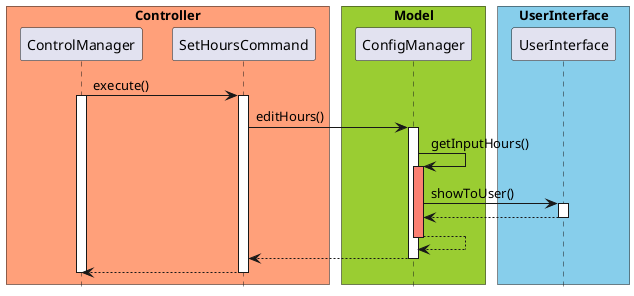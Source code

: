 @startuml

skinparam ParticipantPadding 10
skinparam BoxPadding 5
hide footbox

box "Controller" #LightSalmon
participant ControlManager
participant SetHoursCommand
end box

box "Model" #YellowGreen
participant ConfigManager
end box

box "UserInterface" #skyblue
participant UserInterface
end box

ControlManager -> SetHoursCommand: execute()
activate ControlManager

activate SetHoursCommand
SetHoursCommand -> ConfigManager: editHours()
activate ConfigManager
ConfigManager -> ConfigManager: getInputHours()
activate ConfigManager #salmon
ConfigManager -> UserInterface: showToUser()
activate UserInterface
UserInterface --> ConfigManager
deactivate UserInterface
ConfigManager --> ConfigManager
deactivate ConfigManager
ConfigManager --> SetHoursCommand
deactivate ConfigManager
SetHoursCommand --> ControlManager
deactivate SetHoursCommand

deactivate ControlManager
@enduml